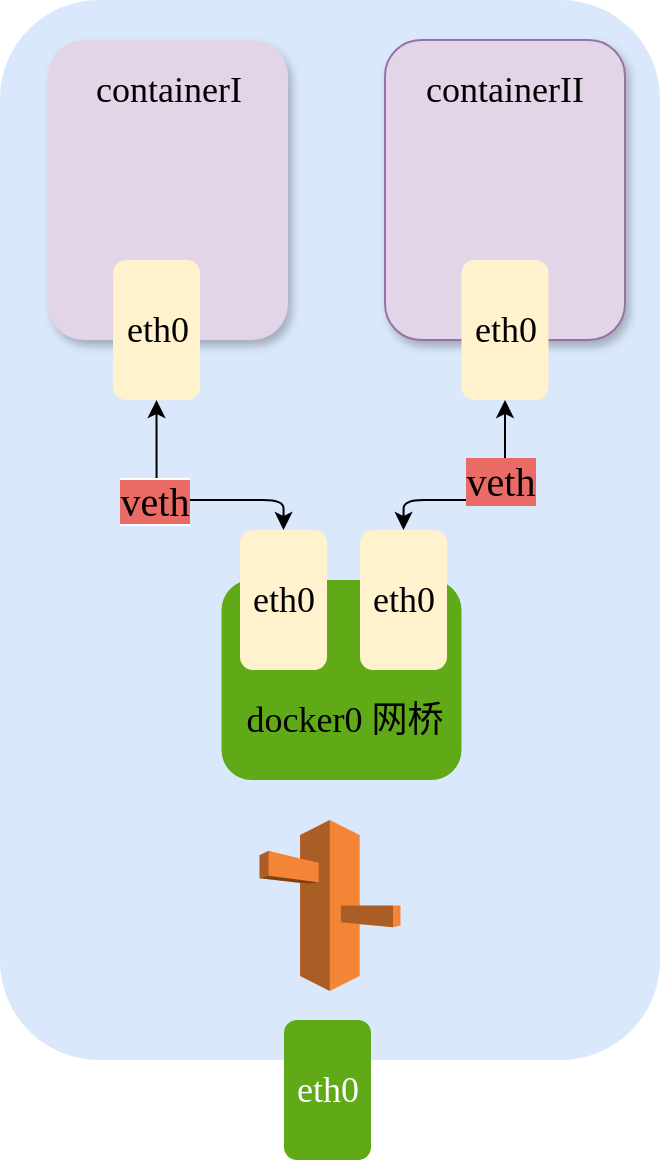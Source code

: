 <mxfile version="14.9.2" type="device"><diagram id="2s2A-cpRZYxZ9ZjnFhB6" name="Page-1"><mxGraphModel dx="1422" dy="762" grid="1" gridSize="10" guides="1" tooltips="1" connect="1" arrows="1" fold="1" page="1" pageScale="1" pageWidth="827" pageHeight="1169" math="0" shadow="0"><root><mxCell id="0"/><mxCell id="1" parent="0"/><mxCell id="wPMpkzL1RxmJjvI6PrCR-1" value="" style="rounded=1;whiteSpace=wrap;html=1;fillColor=#dae8fc;strokeColor=none;" vertex="1" parent="1"><mxGeometry x="250" y="100" width="330" height="530" as="geometry"/></mxCell><mxCell id="wPMpkzL1RxmJjvI6PrCR-3" value="" style="rounded=1;whiteSpace=wrap;html=1;fillColor=#60a917;fontColor=#ffffff;strokeColor=none;" vertex="1" parent="1"><mxGeometry x="360.75" y="390" width="120" height="100" as="geometry"/></mxCell><mxCell id="wPMpkzL1RxmJjvI6PrCR-4" value="" style="rounded=1;whiteSpace=wrap;html=1;fillColor=#e1d5e7;shadow=1;glass=0;sketch=0;strokeColor=none;" vertex="1" parent="1"><mxGeometry x="274" y="120" width="120" height="150" as="geometry"/></mxCell><mxCell id="wPMpkzL1RxmJjvI6PrCR-5" value="" style="rounded=1;whiteSpace=wrap;html=1;fillColor=#e1d5e7;strokeColor=#9673a6;shadow=1;" vertex="1" parent="1"><mxGeometry x="442.5" y="120" width="120" height="150" as="geometry"/></mxCell><mxCell id="wPMpkzL1RxmJjvI6PrCR-12" value="" style="edgeStyle=segmentEdgeStyle;endArrow=classic;html=1;entryX=0.5;entryY=1;entryDx=0;entryDy=0;exitX=0.5;exitY=0;exitDx=0;exitDy=0;startArrow=classic;startFill=1;" edge="1" parent="1" source="wPMpkzL1RxmJjvI6PrCR-33" target="wPMpkzL1RxmJjvI6PrCR-14"><mxGeometry width="50" height="50" relative="1" as="geometry"><mxPoint x="60" y="370" as="sourcePoint"/><mxPoint x="110" y="320" as="targetPoint"/><Array as="points"><mxPoint x="392" y="350"/><mxPoint x="328" y="350"/></Array></mxGeometry></mxCell><mxCell id="wPMpkzL1RxmJjvI6PrCR-26" value="&lt;font style=&quot;font-size: 20px ; background-color: rgb(234 , 107 , 102)&quot; face=&quot;Comic Sans MS&quot;&gt;veth&lt;/font&gt;" style="edgeLabel;html=1;align=center;verticalAlign=middle;resizable=0;points=[];" vertex="1" connectable="0" parent="wPMpkzL1RxmJjvI6PrCR-12"><mxGeometry x="0.228" y="2" relative="1" as="geometry"><mxPoint as="offset"/></mxGeometry></mxCell><mxCell id="wPMpkzL1RxmJjvI6PrCR-13" value="" style="edgeStyle=segmentEdgeStyle;endArrow=classic;html=1;entryX=0.5;entryY=1;entryDx=0;entryDy=0;exitX=0.5;exitY=0;exitDx=0;exitDy=0;startArrow=classic;startFill=1;" edge="1" parent="1" source="wPMpkzL1RxmJjvI6PrCR-30"><mxGeometry width="50" height="50" relative="1" as="geometry"><mxPoint x="751" y="390" as="sourcePoint"/><mxPoint x="502.5" y="300" as="targetPoint"/><Array as="points"><mxPoint x="452" y="350"/><mxPoint x="503" y="350"/></Array></mxGeometry></mxCell><mxCell id="wPMpkzL1RxmJjvI6PrCR-22" value="&lt;font style=&quot;font-size: 20px&quot; face=&quot;Comic Sans MS&quot;&gt;veth&lt;/font&gt;" style="edgeLabel;html=1;align=center;verticalAlign=middle;resizable=0;points=[];labelBorderColor=none;labelBackgroundColor=#EA6B66;" vertex="1" connectable="0" parent="wPMpkzL1RxmJjvI6PrCR-13"><mxGeometry x="0.313" y="3" relative="1" as="geometry"><mxPoint as="offset"/></mxGeometry></mxCell><mxCell id="wPMpkzL1RxmJjvI6PrCR-14" value="&lt;font face=&quot;Comic Sans MS&quot; style=&quot;font-size: 18px&quot;&gt;eth0&lt;/font&gt;" style="rounded=1;whiteSpace=wrap;html=1;fillColor=#fff2cc;strokeColor=none;" vertex="1" parent="1"><mxGeometry x="306.5" y="230" width="43.5" height="70" as="geometry"/></mxCell><mxCell id="wPMpkzL1RxmJjvI6PrCR-16" value="&lt;font face=&quot;Comic Sans MS&quot; style=&quot;font-size: 18px&quot;&gt;containerI&lt;/font&gt;" style="text;html=1;strokeColor=none;fillColor=none;align=center;verticalAlign=middle;whiteSpace=wrap;rounded=0;" vertex="1" parent="1"><mxGeometry x="292.5" y="135" width="83" height="20" as="geometry"/></mxCell><mxCell id="wPMpkzL1RxmJjvI6PrCR-18" value="&lt;font face=&quot;Comic Sans MS&quot; style=&quot;font-size: 18px&quot;&gt;containerII&lt;/font&gt;" style="text;html=1;strokeColor=none;fillColor=none;align=center;verticalAlign=middle;whiteSpace=wrap;rounded=0;" vertex="1" parent="1"><mxGeometry x="461" y="135" width="83" height="20" as="geometry"/></mxCell><mxCell id="wPMpkzL1RxmJjvI6PrCR-21" value="" style="outlineConnect=0;dashed=0;verticalLabelPosition=bottom;verticalAlign=top;align=center;html=1;shape=mxgraph.aws3.route_53;fillColor=#F58536;gradientColor=none;rounded=1;" vertex="1" parent="1"><mxGeometry x="379.75" y="510" width="70.5" height="85.5" as="geometry"/></mxCell><mxCell id="wPMpkzL1RxmJjvI6PrCR-28" value="&lt;font face=&quot;Comic Sans MS&quot; style=&quot;font-size: 18px&quot;&gt;eth0&lt;/font&gt;" style="rounded=1;whiteSpace=wrap;html=1;fillColor=#fff2cc;strokeColor=none;" vertex="1" parent="1"><mxGeometry x="480.75" y="230" width="43.5" height="70" as="geometry"/></mxCell><mxCell id="wPMpkzL1RxmJjvI6PrCR-29" value="&lt;font face=&quot;Comic Sans MS&quot; style=&quot;font-size: 18px&quot;&gt;eth0&lt;/font&gt;" style="rounded=1;whiteSpace=wrap;html=1;fillColor=#60a917;fontColor=#ffffff;strokeColor=none;" vertex="1" parent="1"><mxGeometry x="392" y="610" width="43.5" height="70" as="geometry"/></mxCell><mxCell id="wPMpkzL1RxmJjvI6PrCR-30" value="&lt;font face=&quot;Comic Sans MS&quot; style=&quot;font-size: 18px&quot;&gt;eth0&lt;/font&gt;" style="rounded=1;whiteSpace=wrap;html=1;fillColor=#fff2cc;strokeColor=none;" vertex="1" parent="1"><mxGeometry x="430" y="365" width="43.5" height="70" as="geometry"/></mxCell><mxCell id="wPMpkzL1RxmJjvI6PrCR-33" value="&lt;font face=&quot;Comic Sans MS&quot; style=&quot;font-size: 18px&quot;&gt;eth0&lt;/font&gt;" style="rounded=1;whiteSpace=wrap;html=1;fillColor=#fff2cc;strokeColor=none;" vertex="1" parent="1"><mxGeometry x="370" y="365" width="43.5" height="70" as="geometry"/></mxCell><mxCell id="wPMpkzL1RxmJjvI6PrCR-35" value="&lt;font face=&quot;Comic Sans MS&quot;&gt;&lt;span style=&quot;font-size: 18px&quot;&gt;docker0 网桥&lt;/span&gt;&lt;/font&gt;" style="text;html=1;strokeColor=none;fillColor=none;align=center;verticalAlign=middle;whiteSpace=wrap;rounded=0;" vertex="1" parent="1"><mxGeometry x="364.25" y="450" width="116.5" height="20" as="geometry"/></mxCell></root></mxGraphModel></diagram></mxfile>